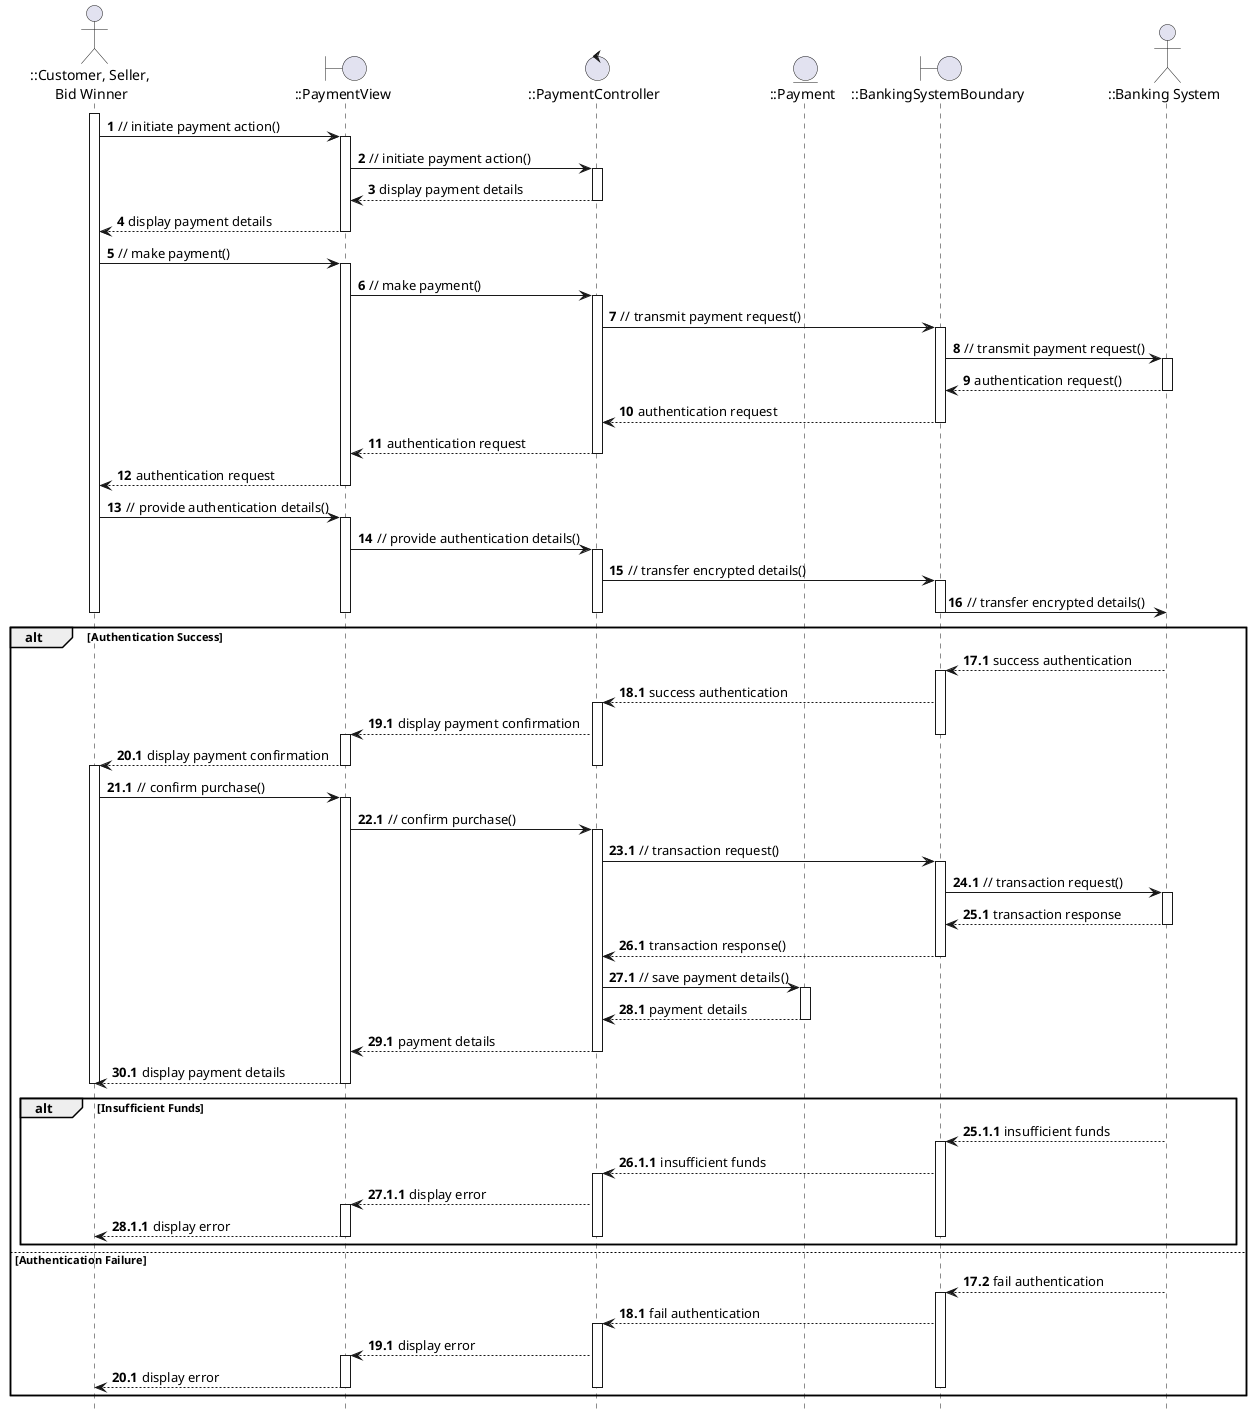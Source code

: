 @startuml
hide footbox

actor "::Customer, Seller, \nBid Winner" as User
boundary "::PaymentView" as PaymentView
control "::PaymentController" as PaymentController
entity "::Payment" as Payment
boundary  "::BankingSystemBoundary" as BankingSystemBoundary
actor "::Banking System" as BankingSystem

autonumber

activate User
  User -> PaymentView: // initiate payment action()
  activate PaymentView
    PaymentView -> PaymentController: // initiate payment action()
    activate PaymentController
      PaymentController --> PaymentView: display payment details
    deactivate PaymentController
    PaymentView --> User: display payment details
  deactivate PaymentView
  
  User -> PaymentView: // make payment()
  activate PaymentView
    PaymentView -> PaymentController: // make payment()
    activate PaymentController
      PaymentController ->  BankingSystemBoundary: // transmit payment request()
      activate  BankingSystemBoundary
         BankingSystemBoundary -> BankingSystem: // transmit payment request()
        activate BankingSystem
          BankingSystem -->  BankingSystemBoundary: authentication request()
        deactivate BankingSystem
        BankingSystemBoundary --> PaymentController: authentication request
      deactivate  BankingSystemBoundary
      PaymentController --> PaymentView: authentication request
    deactivate PaymentController
    PaymentView --> User: authentication request
  deactivate PaymentView
  User -> PaymentView: // provide authentication details()
  activate PaymentView
    PaymentView -> PaymentController: // provide authentication details()
    activate PaymentController
      PaymentController ->  BankingSystemBoundary: // transfer encrypted details()
      activate  BankingSystemBoundary
         BankingSystemBoundary -> BankingSystem: // transfer encrypted details()
      deactivate  BankingSystemBoundary
    deactivate PaymentController
  deactivate PaymentView
deactivate User

alt Authentication Success
  autonumber 17.1
    BankingSystem -->  BankingSystemBoundary: success authentication
    autonumber inc A
    activate  BankingSystemBoundary
      BankingSystemBoundary --> PaymentController: success authentication
      autonumber inc A
      activate PaymentController
        PaymentController --> PaymentView: display payment confirmation
        autonumber inc A
    deactivate  BankingSystemBoundary
        activate PaymentView
          PaymentView --> User: display payment confirmation
          autonumber inc A
      deactivate PaymentController
        deactivate PaymentView

      activate User
        User -> PaymentView: // confirm purchase()
        autonumber inc A
        activate PaymentView
          PaymentView -> PaymentController: // confirm purchase()
          autonumber inc A
          activate PaymentController
            PaymentController ->  BankingSystemBoundary: // transaction request()
            autonumber inc A
            activate  BankingSystemBoundary
              BankingSystemBoundary -> BankingSystem: // transaction request()
              autonumber inc A
              activate BankingSystem
                BankingSystem -->  BankingSystemBoundary: transaction response
                autonumber inc A
              deactivate BankingSystem
              BankingSystemBoundary --> PaymentController: transaction response()
              autonumber inc A
            deactivate  BankingSystemBoundary
            PaymentController -> Payment: // save payment details()
            autonumber inc A
            activate Payment
              Payment --> PaymentController: payment details
              autonumber inc A
            deactivate Payment
            PaymentController --> PaymentView: payment details
            autonumber inc A
          deactivate PaymentController
          PaymentView --> User: display payment details
          autonumber inc A
        deactivate PaymentView
      deactivate User

    alt Insufficient Funds
      autonumber 25.1.1
      BankingSystem -->  BankingSystemBoundary: insufficient funds
      autonumber inc A
      activate  BankingSystemBoundary
        BankingSystemBoundary --> PaymentController: insufficient funds
        autonumber inc A
        activate PaymentController
          PaymentController --> PaymentView: display error
          autonumber inc A
          activate PaymentView
            PaymentView --> User: display error
            autonumber inc A
          deactivate PaymentView
        deactivate PaymentController
      deactivate  BankingSystemBoundary
    end

else Authentication Failure
  autonumber 17.2
  BankingSystem -->  BankingSystemBoundary: fail authentication
  autonumber inc A
    activate  BankingSystemBoundary
      BankingSystemBoundary --> PaymentController: fail authentication
      autonumber inc A
      activate PaymentController
        PaymentController --> PaymentView: display error
        autonumber inc A
        activate PaymentView
          PaymentView --> User: display error
          autonumber inc A
        deactivate PaymentView
      deactivate PaymentController
    deactivate  BankingSystemBoundary
end

@enduml
